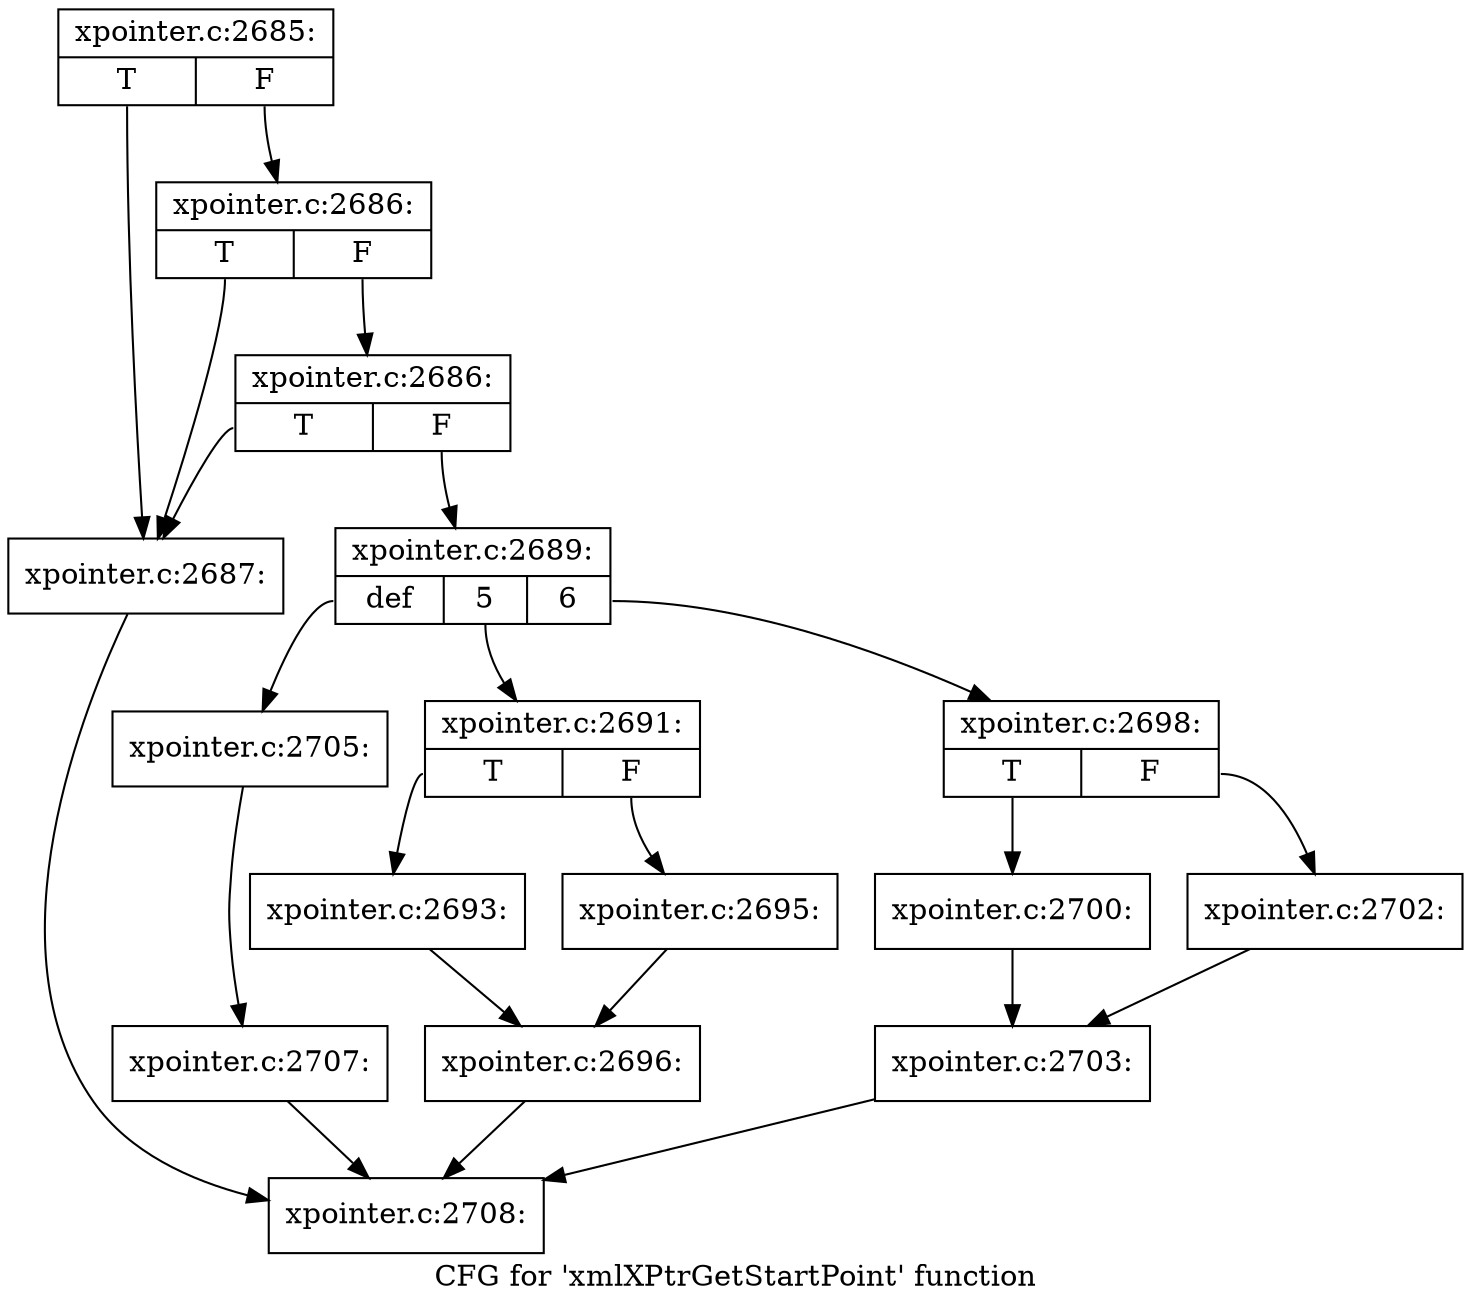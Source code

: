 digraph "CFG for 'xmlXPtrGetStartPoint' function" {
	label="CFG for 'xmlXPtrGetStartPoint' function";

	Node0x527e570 [shape=record,label="{xpointer.c:2685:|{<s0>T|<s1>F}}"];
	Node0x527e570:s0 -> Node0x5288a10;
	Node0x527e570:s1 -> Node0x527e690;
	Node0x527e690 [shape=record,label="{xpointer.c:2686:|{<s0>T|<s1>F}}"];
	Node0x527e690:s0 -> Node0x5288a10;
	Node0x527e690:s1 -> Node0x527e610;
	Node0x527e610 [shape=record,label="{xpointer.c:2686:|{<s0>T|<s1>F}}"];
	Node0x527e610:s0 -> Node0x5288a10;
	Node0x527e610:s1 -> Node0x527e5c0;
	Node0x5288a10 [shape=record,label="{xpointer.c:2687:}"];
	Node0x5288a10 -> Node0x5288450;
	Node0x527e5c0 [shape=record,label="{xpointer.c:2689:|{<s0>def|<s1>5|<s2>6}}"];
	Node0x527e5c0:s0 -> Node0x52951e0;
	Node0x527e5c0:s1 -> Node0x5295520;
	Node0x527e5c0:s2 -> Node0x52964f0;
	Node0x5295520 [shape=record,label="{xpointer.c:2691:|{<s0>T|<s1>F}}"];
	Node0x5295520:s0 -> Node0x52959a0;
	Node0x5295520:s1 -> Node0x5295a40;
	Node0x52959a0 [shape=record,label="{xpointer.c:2693:}"];
	Node0x52959a0 -> Node0x52959f0;
	Node0x5295a40 [shape=record,label="{xpointer.c:2695:}"];
	Node0x5295a40 -> Node0x52959f0;
	Node0x52959f0 [shape=record,label="{xpointer.c:2696:}"];
	Node0x52959f0 -> Node0x5288450;
	Node0x52964f0 [shape=record,label="{xpointer.c:2698:|{<s0>T|<s1>F}}"];
	Node0x52964f0:s0 -> Node0x5296970;
	Node0x52964f0:s1 -> Node0x5296a10;
	Node0x5296970 [shape=record,label="{xpointer.c:2700:}"];
	Node0x5296970 -> Node0x52969c0;
	Node0x5296a10 [shape=record,label="{xpointer.c:2702:}"];
	Node0x5296a10 -> Node0x52969c0;
	Node0x52969c0 [shape=record,label="{xpointer.c:2703:}"];
	Node0x52969c0 -> Node0x5288450;
	Node0x52951e0 [shape=record,label="{xpointer.c:2705:}"];
	Node0x52951e0 -> Node0x5294fd0;
	Node0x5294fd0 [shape=record,label="{xpointer.c:2707:}"];
	Node0x5294fd0 -> Node0x5288450;
	Node0x5288450 [shape=record,label="{xpointer.c:2708:}"];
}
